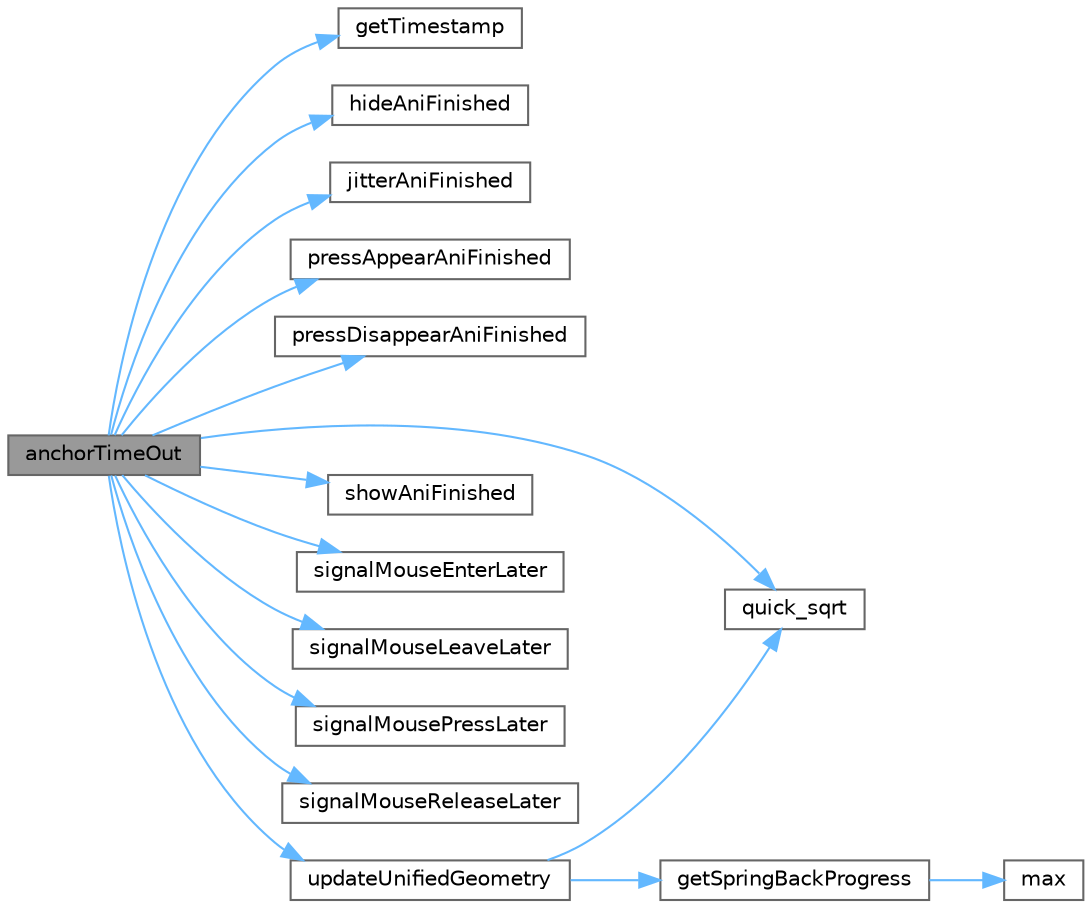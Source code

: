 digraph "anchorTimeOut"
{
 // LATEX_PDF_SIZE
  bgcolor="transparent";
  edge [fontname=Helvetica,fontsize=10,labelfontname=Helvetica,labelfontsize=10];
  node [fontname=Helvetica,fontsize=10,shape=box,height=0.2,width=0.4];
  rankdir="LR";
  Node1 [id="Node000001",label="anchorTimeOut",height=0.2,width=0.4,color="gray40", fillcolor="grey60", style="filled", fontcolor="black",tooltip="锚点定时器超时"];
  Node1 -> Node2 [id="edge1_Node000001_Node000002",color="steelblue1",style="solid",tooltip=" "];
  Node2 [id="Node000002",label="getTimestamp",height=0.2,width=0.4,color="grey40", fillcolor="white", style="filled",URL="$class_interactive_button_base.html#ac736b96b79fa9899eda7c580f430325c",tooltip="获取现行时间戳，13位，精确到毫秒"];
  Node1 -> Node3 [id="edge2_Node000001_Node000003",color="steelblue1",style="solid",tooltip=" "];
  Node3 [id="Node000003",label="hideAniFinished",height=0.2,width=0.4,color="grey40", fillcolor="white", style="filled",URL="$class_interactive_button_base.html#a51cc66fe81f171550974eacc22bae2f9",tooltip="前景消失动画完成"];
  Node1 -> Node4 [id="edge3_Node000001_Node000004",color="steelblue1",style="solid",tooltip=" "];
  Node4 [id="Node000004",label="jitterAniFinished",height=0.2,width=0.4,color="grey40", fillcolor="white", style="filled",URL="$class_interactive_button_base.html#a2963db7ff4c134a4ba6a5ba8599ff4a4",tooltip="抖动动画完成"];
  Node1 -> Node5 [id="edge4_Node000001_Node000005",color="steelblue1",style="solid",tooltip=" "];
  Node5 [id="Node000005",label="pressAppearAniFinished",height=0.2,width=0.4,color="grey40", fillcolor="white", style="filled",URL="$class_interactive_button_base.html#a4afae63a8a626318b843306774d2c973",tooltip="按下出现动画完成"];
  Node1 -> Node6 [id="edge5_Node000001_Node000006",color="steelblue1",style="solid",tooltip=" "];
  Node6 [id="Node000006",label="pressDisappearAniFinished",height=0.2,width=0.4,color="grey40", fillcolor="white", style="filled",URL="$class_interactive_button_base.html#a0db4492b0184bd3f11b66550977c3ec5",tooltip="按下消失动画完成"];
  Node1 -> Node7 [id="edge6_Node000001_Node000007",color="steelblue1",style="solid",tooltip=" "];
  Node7 [id="Node000007",label="quick_sqrt",height=0.2,width=0.4,color="grey40", fillcolor="white", style="filled",URL="$class_interactive_button_base.html#a16f10c17ca41d32cc83d46f621de3d91",tooltip="快速计算平方根"];
  Node1 -> Node8 [id="edge7_Node000001_Node000008",color="steelblue1",style="solid",tooltip=" "];
  Node8 [id="Node000008",label="showAniFinished",height=0.2,width=0.4,color="grey40", fillcolor="white", style="filled",URL="$class_interactive_button_base.html#a0d99e33b92f8270fc3171989c396cc02",tooltip="前景出现动画完成"];
  Node1 -> Node9 [id="edge8_Node000001_Node000009",color="steelblue1",style="solid",tooltip=" "];
  Node9 [id="Node000009",label="signalMouseEnterLater",height=0.2,width=0.4,color="grey40", fillcolor="white", style="filled",URL="$class_interactive_button_base.html#abf1024a34558201599d1473c229fa8f4",tooltip="鼠标进入延迟信号"];
  Node1 -> Node10 [id="edge9_Node000001_Node000010",color="steelblue1",style="solid",tooltip=" "];
  Node10 [id="Node000010",label="signalMouseLeaveLater",height=0.2,width=0.4,color="grey40", fillcolor="white", style="filled",URL="$class_interactive_button_base.html#a8de36a914fde9f2ce74f345f9bd8d00a",tooltip="鼠标离开延迟信号"];
  Node1 -> Node11 [id="edge10_Node000001_Node000011",color="steelblue1",style="solid",tooltip=" "];
  Node11 [id="Node000011",label="signalMousePressLater",height=0.2,width=0.4,color="grey40", fillcolor="white", style="filled",URL="$class_interactive_button_base.html#afe487972a17934c5b11353abd960ae68",tooltip="鼠标按下延迟信号"];
  Node1 -> Node12 [id="edge11_Node000001_Node000012",color="steelblue1",style="solid",tooltip=" "];
  Node12 [id="Node000012",label="signalMouseReleaseLater",height=0.2,width=0.4,color="grey40", fillcolor="white", style="filled",URL="$class_interactive_button_base.html#adcd498f40ac0dc52db076ccc897c0b18",tooltip="鼠标松开延迟信号"];
  Node1 -> Node13 [id="edge12_Node000001_Node000013",color="steelblue1",style="solid",tooltip=" "];
  Node13 [id="Node000013",label="updateUnifiedGeometry",height=0.2,width=0.4,color="grey40", fillcolor="white", style="filled",URL="$class_interactive_button_base.html#ae6f9032cacb7ea8bb9e13208fb2d23a8",tooltip="更新统一绘制区域"];
  Node13 -> Node14 [id="edge13_Node000013_Node000014",color="steelblue1",style="solid",tooltip=" "];
  Node14 [id="Node000014",label="getSpringBackProgress",height=0.2,width=0.4,color="grey40", fillcolor="white", style="filled",URL="$class_interactive_button_base.html#a9d384b4097254206b6f293957386298e",tooltip="获取回弹动画进度"];
  Node14 -> Node15 [id="edge14_Node000014_Node000015",color="steelblue1",style="solid",tooltip=" "];
  Node15 [id="Node000015",label="max",height=0.2,width=0.4,color="grey40", fillcolor="white", style="filled",URL="$class_interactive_button_base.html#a5f0ec151b65b2c048b57992b9814a3ae",tooltip="获取最大值"];
  Node13 -> Node7 [id="edge15_Node000013_Node000007",color="steelblue1",style="solid",tooltip=" "];
}
